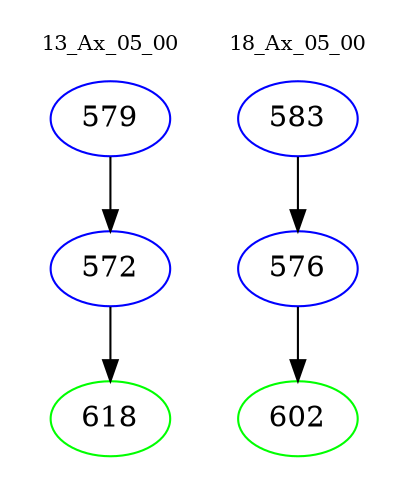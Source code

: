 digraph{
subgraph cluster_0 {
color = white
label = "13_Ax_05_00";
fontsize=10;
T0_579 [label="579", color="blue"]
T0_579 -> T0_572 [color="black"]
T0_572 [label="572", color="blue"]
T0_572 -> T0_618 [color="black"]
T0_618 [label="618", color="green"]
}
subgraph cluster_1 {
color = white
label = "18_Ax_05_00";
fontsize=10;
T1_583 [label="583", color="blue"]
T1_583 -> T1_576 [color="black"]
T1_576 [label="576", color="blue"]
T1_576 -> T1_602 [color="black"]
T1_602 [label="602", color="green"]
}
}
